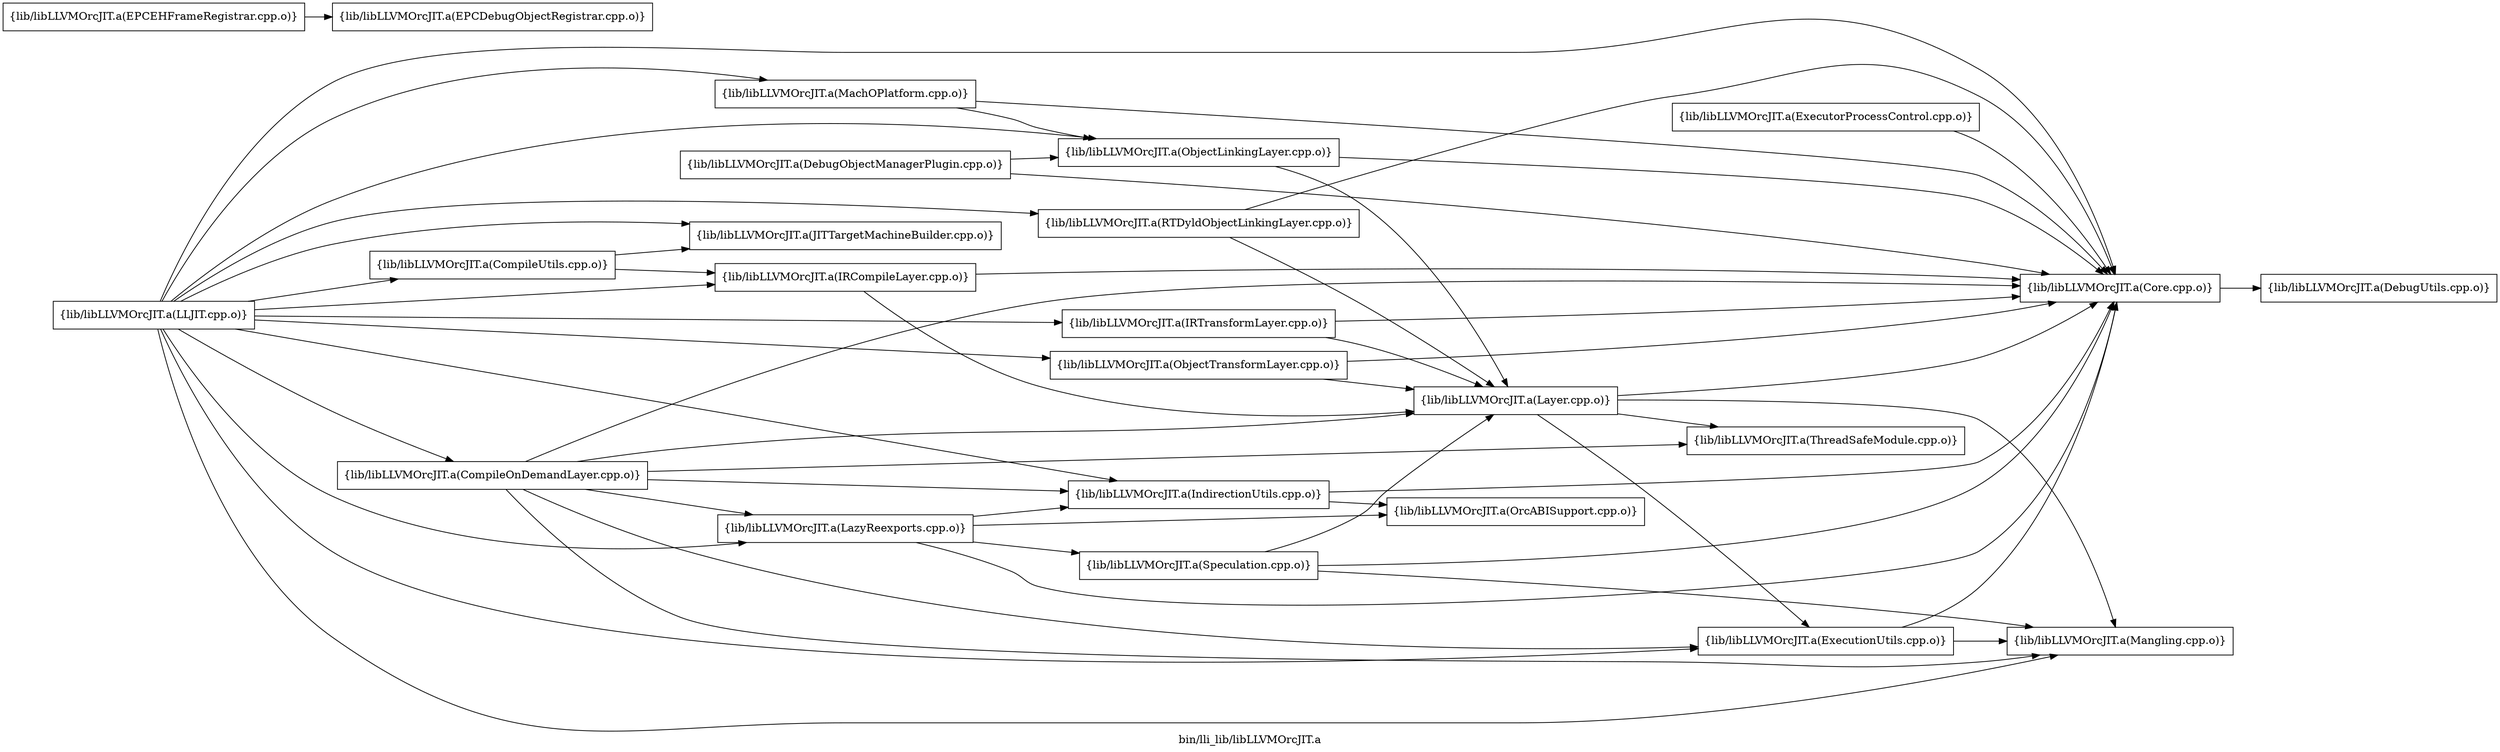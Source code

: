 digraph "bin/lli_lib/libLLVMOrcJIT.a" {
	label="bin/lli_lib/libLLVMOrcJIT.a";
	rankdir=LR;
	{ rank=same; Node0x558e8cc044f8;  }
	{ rank=same; Node0x558e8cc0fd08; Node0x558e8cbfd018;  }

	Node0x558e8cc044f8 [shape=record,shape=box,group=0,label="{lib/libLLVMOrcJIT.a(ExecutionUtils.cpp.o)}"];
	Node0x558e8cc044f8 -> Node0x558e8cc0fd08;
	Node0x558e8cc044f8 -> Node0x558e8cbfd018;
	Node0x558e8cc03d78 [shape=record,shape=box,group=0,label="{lib/libLLVMOrcJIT.a(IndirectionUtils.cpp.o)}"];
	Node0x558e8cc03d78 -> Node0x558e8cc0fd08;
	Node0x558e8cc03d78 -> Node0x558e8cbfbe48;
	Node0x558e8cc036e8 [shape=record,shape=box,group=0,label="{lib/libLLVMOrcJIT.a(IRCompileLayer.cpp.o)}"];
	Node0x558e8cc036e8 -> Node0x558e8cc08008;
	Node0x558e8cc036e8 -> Node0x558e8cc0fd08;
	Node0x558e8cc02f18 [shape=record,shape=box,group=0,label="{lib/libLLVMOrcJIT.a(JITTargetMachineBuilder.cpp.o)}"];
	Node0x558e8cc07888 [shape=record,shape=box,group=0,label="{lib/libLLVMOrcJIT.a(LazyReexports.cpp.o)}"];
	Node0x558e8cc07888 -> Node0x558e8cc03d78;
	Node0x558e8cc07888 -> Node0x558e8cc0fd08;
	Node0x558e8cc07888 -> Node0x558e8cbfbe48;
	Node0x558e8cc07888 -> Node0x558e8cbfb948;
	Node0x558e8cc13fe8 [shape=record,shape=box,group=0,label="{lib/libLLVMOrcJIT.a(CompileOnDemandLayer.cpp.o)}"];
	Node0x558e8cc13fe8 -> Node0x558e8cc044f8;
	Node0x558e8cc13fe8 -> Node0x558e8cc03d78;
	Node0x558e8cc13fe8 -> Node0x558e8cc07888;
	Node0x558e8cc13fe8 -> Node0x558e8cc08008;
	Node0x558e8cc13fe8 -> Node0x558e8cc0fd08;
	Node0x558e8cc13fe8 -> Node0x558e8cbfd018;
	Node0x558e8cc13fe8 -> Node0x558e8cc10cf8;
	Node0x558e8cc12e18 [shape=record,shape=box,group=0,label="{lib/libLLVMOrcJIT.a(CompileUtils.cpp.o)}"];
	Node0x558e8cc12e18 -> Node0x558e8cc036e8;
	Node0x558e8cc12e18 -> Node0x558e8cc02f18;
	Node0x558e8cc0fd08 [shape=record,shape=box,group=0,label="{lib/libLLVMOrcJIT.a(Core.cpp.o)}"];
	Node0x558e8cc0fd08 -> Node0x558e8cc01668;
	Node0x558e8cc0ff88 [shape=record,shape=box,group=0,label="{lib/libLLVMOrcJIT.a(DebugObjectManagerPlugin.cpp.o)}"];
	Node0x558e8cc0ff88 -> Node0x558e8cc0fd08;
	Node0x558e8cc0ff88 -> Node0x558e8cbfd798;
	Node0x558e8cc02798 [shape=record,shape=box,group=0,label="{lib/libLLVMOrcJIT.a(EPCDebugObjectRegistrar.cpp.o)}"];
	Node0x558e8cc02dd8 [shape=record,shape=box,group=0,label="{lib/libLLVMOrcJIT.a(EPCEHFrameRegistrar.cpp.o)}"];
	Node0x558e8cc02dd8 -> Node0x558e8cc02798;
	Node0x558e8cbff4a8 [shape=record,shape=box,group=0,label="{lib/libLLVMOrcJIT.a(LLJIT.cpp.o)}"];
	Node0x558e8cbff4a8 -> Node0x558e8cc044f8;
	Node0x558e8cbff4a8 -> Node0x558e8cc03d78;
	Node0x558e8cbff4a8 -> Node0x558e8cc036e8;
	Node0x558e8cbff4a8 -> Node0x558e8cc02f18;
	Node0x558e8cbff4a8 -> Node0x558e8cc07888;
	Node0x558e8cbff4a8 -> Node0x558e8cc13fe8;
	Node0x558e8cbff4a8 -> Node0x558e8cc12e18;
	Node0x558e8cbff4a8 -> Node0x558e8cc0fd08;
	Node0x558e8cbff4a8 -> Node0x558e8cbfe738;
	Node0x558e8cbff4a8 -> Node0x558e8cbfdb08;
	Node0x558e8cbff4a8 -> Node0x558e8cbfd018;
	Node0x558e8cbff4a8 -> Node0x558e8cbfd798;
	Node0x558e8cbff4a8 -> Node0x558e8cbfcbb8;
	Node0x558e8cbff4a8 -> Node0x558e8cbfb1c8;
	Node0x558e8cbfdb08 [shape=record,shape=box,group=0,label="{lib/libLLVMOrcJIT.a(MachOPlatform.cpp.o)}"];
	Node0x558e8cbfdb08 -> Node0x558e8cc0fd08;
	Node0x558e8cbfdb08 -> Node0x558e8cbfd798;
	Node0x558e8cbfd018 [shape=record,shape=box,group=0,label="{lib/libLLVMOrcJIT.a(Mangling.cpp.o)}"];
	Node0x558e8cbfd798 [shape=record,shape=box,group=0,label="{lib/libLLVMOrcJIT.a(ObjectLinkingLayer.cpp.o)}"];
	Node0x558e8cbfd798 -> Node0x558e8cc08008;
	Node0x558e8cbfd798 -> Node0x558e8cc0fd08;
	Node0x558e8cbfb1c8 [shape=record,shape=box,group=0,label="{lib/libLLVMOrcJIT.a(RTDyldObjectLinkingLayer.cpp.o)}"];
	Node0x558e8cbfb1c8 -> Node0x558e8cc08008;
	Node0x558e8cbfb1c8 -> Node0x558e8cc0fd08;
	Node0x558e8cc04e58 [shape=record,shape=box,group=0,label="{lib/libLLVMOrcJIT.a(ExecutorProcessControl.cpp.o)}"];
	Node0x558e8cc04e58 -> Node0x558e8cc0fd08;
	Node0x558e8cc08008 [shape=record,shape=box,group=0,label="{lib/libLLVMOrcJIT.a(Layer.cpp.o)}"];
	Node0x558e8cc08008 -> Node0x558e8cc044f8;
	Node0x558e8cc08008 -> Node0x558e8cc0fd08;
	Node0x558e8cc08008 -> Node0x558e8cbfd018;
	Node0x558e8cc08008 -> Node0x558e8cc10cf8;
	Node0x558e8cc10cf8 [shape=record,shape=box,group=0,label="{lib/libLLVMOrcJIT.a(ThreadSafeModule.cpp.o)}"];
	Node0x558e8cc01668 [shape=record,shape=box,group=0,label="{lib/libLLVMOrcJIT.a(DebugUtils.cpp.o)}"];
	Node0x558e8cbfbe48 [shape=record,shape=box,group=0,label="{lib/libLLVMOrcJIT.a(OrcABISupport.cpp.o)}"];
	Node0x558e8cbfb948 [shape=record,shape=box,group=0,label="{lib/libLLVMOrcJIT.a(Speculation.cpp.o)}"];
	Node0x558e8cbfb948 -> Node0x558e8cc08008;
	Node0x558e8cbfb948 -> Node0x558e8cc0fd08;
	Node0x558e8cbfb948 -> Node0x558e8cbfd018;
	Node0x558e8cbfe738 [shape=record,shape=box,group=0,label="{lib/libLLVMOrcJIT.a(IRTransformLayer.cpp.o)}"];
	Node0x558e8cbfe738 -> Node0x558e8cc08008;
	Node0x558e8cbfe738 -> Node0x558e8cc0fd08;
	Node0x558e8cbfcbb8 [shape=record,shape=box,group=0,label="{lib/libLLVMOrcJIT.a(ObjectTransformLayer.cpp.o)}"];
	Node0x558e8cbfcbb8 -> Node0x558e8cc08008;
	Node0x558e8cbfcbb8 -> Node0x558e8cc0fd08;
}
